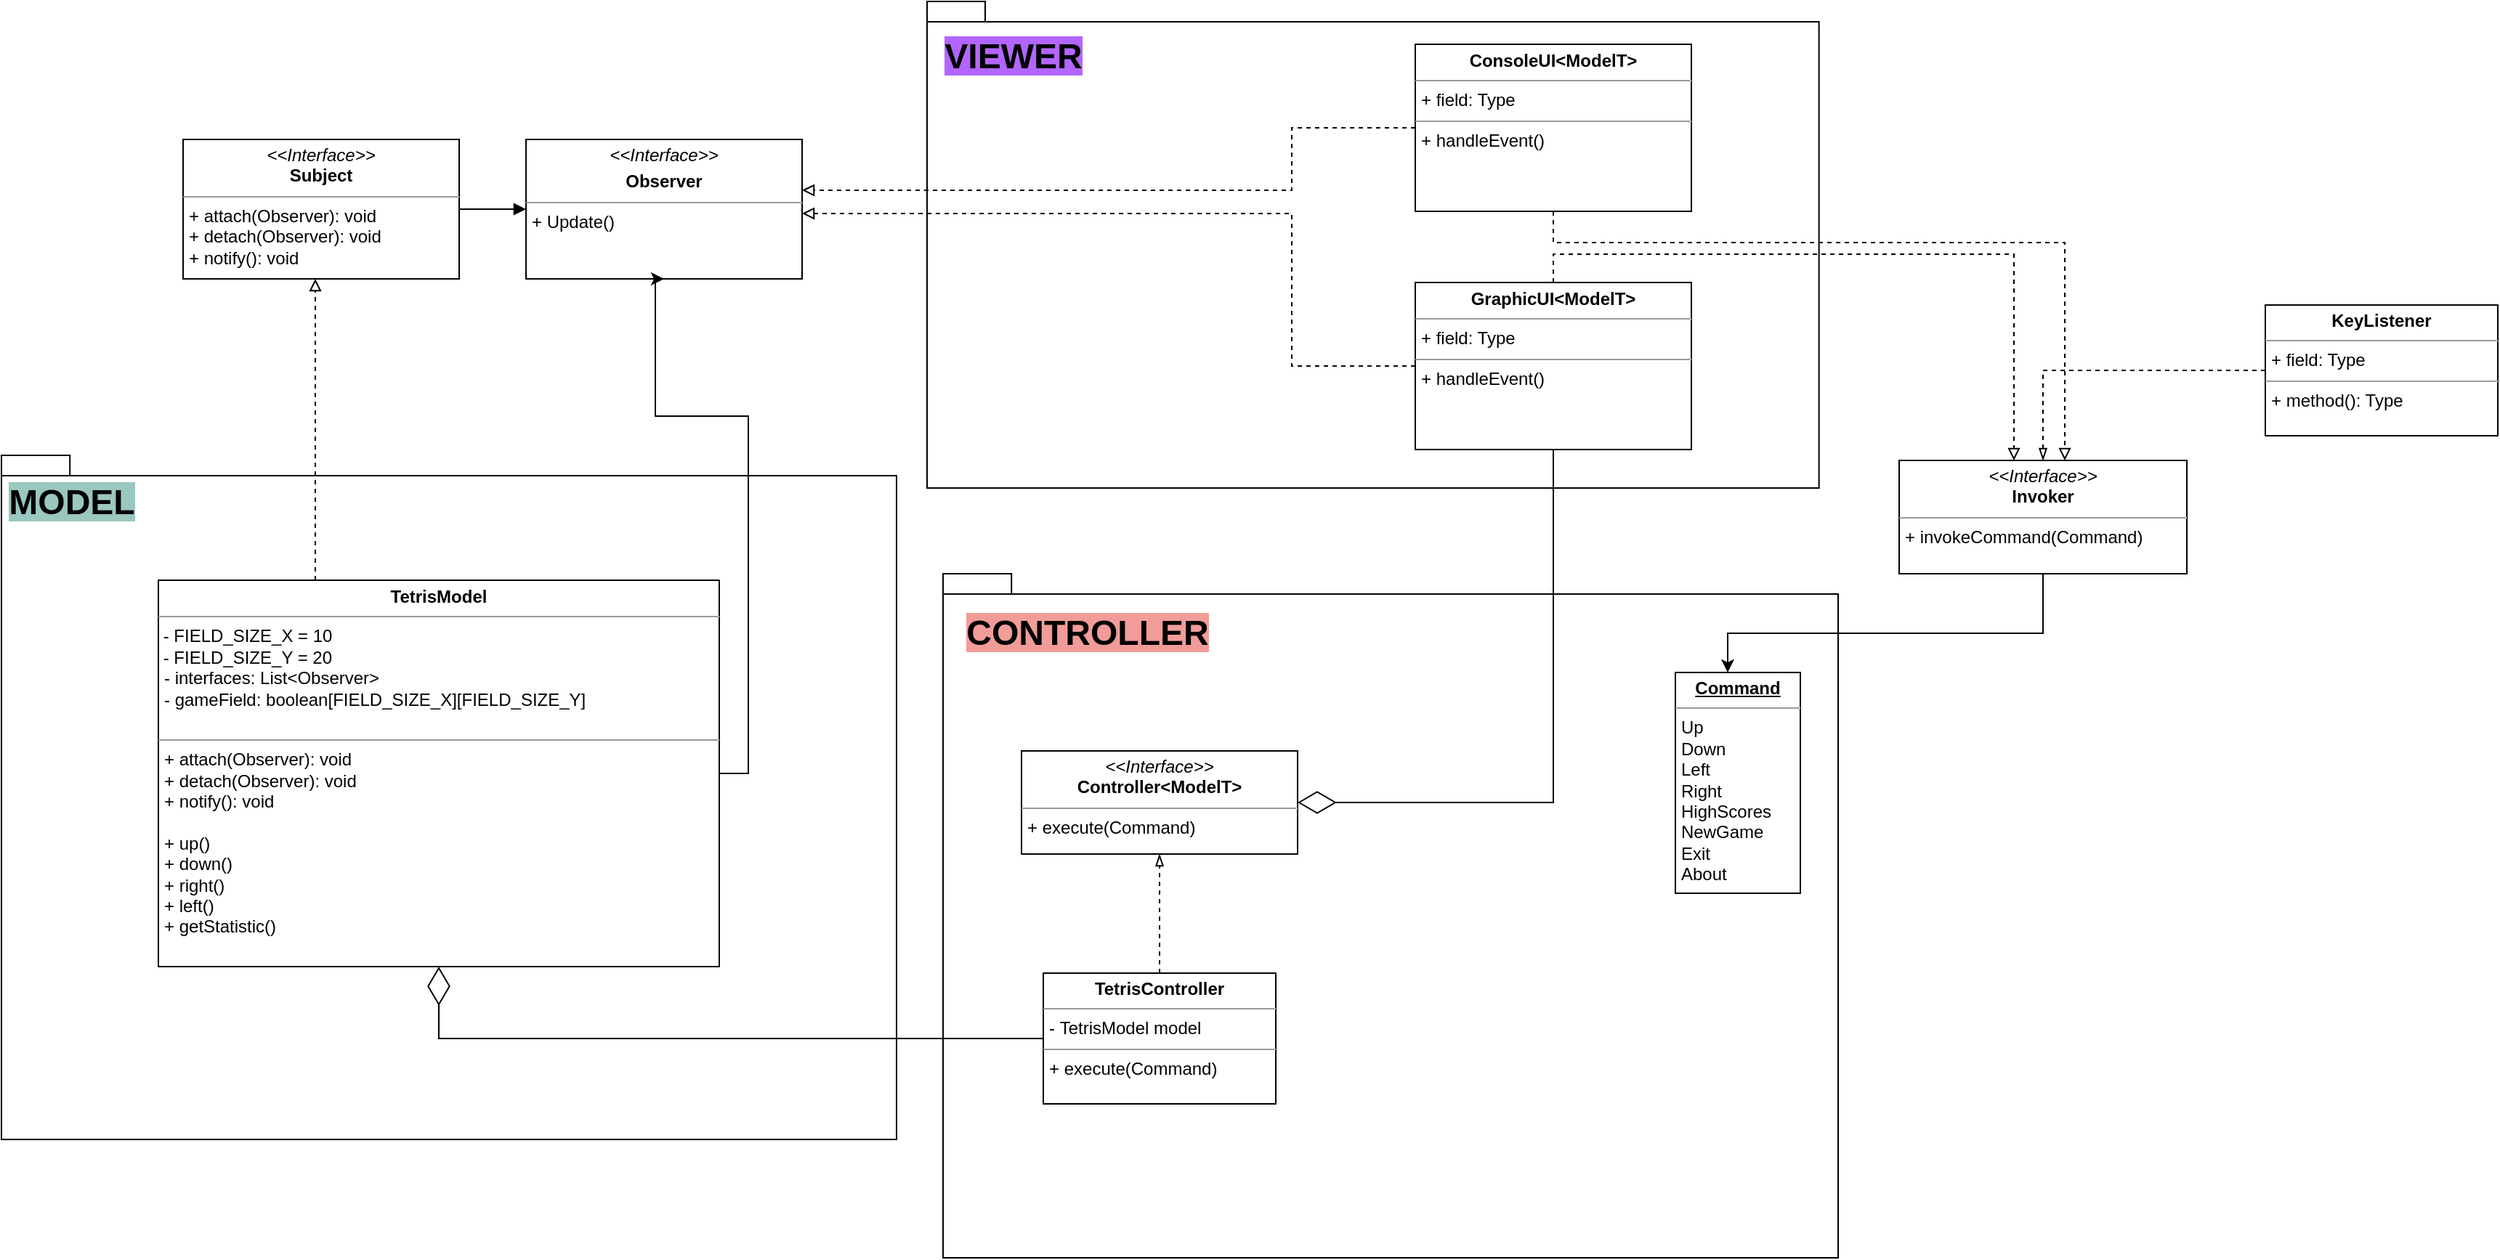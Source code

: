<mxfile version="21.0.8" type="github">
  <diagram name="Page-1" id="e7e014a7-5840-1c2e-5031-d8a46d1fe8dd">
    <mxGraphModel dx="2008" dy="770" grid="0" gridSize="9" guides="1" tooltips="1" connect="1" arrows="1" fold="1" page="1" pageScale="1" pageWidth="2336" pageHeight="1654" background="none" math="0" shadow="0">
      <root>
        <mxCell id="0" />
        <mxCell id="1" parent="0" />
        <mxCell id="1dKruybEC9RbNcdr3tJk-30" value="" style="group" vertex="1" connectable="0" parent="1">
          <mxGeometry x="728" y="682" width="616" height="471" as="geometry" />
        </mxCell>
        <mxCell id="1dKruybEC9RbNcdr3tJk-26" value="" style="shape=folder;fontStyle=1;spacingTop=10;tabWidth=40;tabHeight=14;tabPosition=left;html=1;whiteSpace=wrap;" vertex="1" parent="1dKruybEC9RbNcdr3tJk-30">
          <mxGeometry width="616" height="471" as="geometry" />
        </mxCell>
        <mxCell id="1dKruybEC9RbNcdr3tJk-29" value="&lt;font style=&quot;font-size: 24px; background-color: rgb(241, 156, 153);&quot;&gt;CONTROLLER&lt;/font&gt;" style="text;align=center;fontStyle=1;verticalAlign=middle;spacingLeft=3;spacingRight=3;strokeColor=none;rotatable=0;points=[[0,0.5],[1,0.5]];portConstraint=eastwest;html=1;" vertex="1" parent="1dKruybEC9RbNcdr3tJk-30">
          <mxGeometry x="59" y="28" width="80" height="26" as="geometry" />
        </mxCell>
        <mxCell id="1dKruybEC9RbNcdr3tJk-42" value="&lt;p style=&quot;margin:0px;margin-top:4px;text-align:center;&quot;&gt;&lt;i&gt;&amp;lt;&amp;lt;Interface&amp;gt;&amp;gt;&lt;/i&gt;&lt;br&gt;&lt;b&gt;Controller&amp;lt;ModelT&amp;gt;&lt;/b&gt;&lt;/p&gt;&lt;hr size=&quot;1&quot;&gt;&lt;p style=&quot;margin:0px;margin-left:4px;&quot;&gt;&lt;/p&gt;&lt;p style=&quot;margin:0px;margin-left:4px;&quot;&gt;+ execute(Command)&lt;br&gt;&lt;br&gt;&lt;/p&gt;" style="verticalAlign=top;align=left;overflow=fill;fontSize=12;fontFamily=Helvetica;html=1;whiteSpace=wrap;" vertex="1" parent="1dKruybEC9RbNcdr3tJk-30">
          <mxGeometry x="54" y="122" width="190" height="71" as="geometry" />
        </mxCell>
        <mxCell id="1dKruybEC9RbNcdr3tJk-45" style="edgeStyle=orthogonalEdgeStyle;rounded=0;orthogonalLoop=1;jettySize=auto;html=1;endArrow=blockThin;endFill=0;dashed=1;" edge="1" parent="1dKruybEC9RbNcdr3tJk-30" source="1dKruybEC9RbNcdr3tJk-43" target="1dKruybEC9RbNcdr3tJk-42">
          <mxGeometry relative="1" as="geometry" />
        </mxCell>
        <mxCell id="1dKruybEC9RbNcdr3tJk-43" value="&lt;p style=&quot;margin:0px;margin-top:4px;text-align:center;&quot;&gt;&lt;b&gt;TetrisController&lt;/b&gt;&lt;/p&gt;&lt;hr size=&quot;1&quot;&gt;&lt;p style=&quot;margin:0px;margin-left:4px;&quot;&gt;-&amp;nbsp;&lt;span style=&quot;border-color: var(--border-color); text-align: center;&quot;&gt;TetrisModel&lt;/span&gt;&lt;span style=&quot;background-color: initial;&quot;&gt;&amp;nbsp;model&lt;/span&gt;&lt;/p&gt;&lt;hr size=&quot;1&quot;&gt;&lt;p style=&quot;margin:0px;margin-left:4px;&quot;&gt;+ execute(Command)&lt;/p&gt;" style="verticalAlign=top;align=left;overflow=fill;fontSize=12;fontFamily=Helvetica;html=1;whiteSpace=wrap;" vertex="1" parent="1dKruybEC9RbNcdr3tJk-30">
          <mxGeometry x="69" y="275" width="160" height="90" as="geometry" />
        </mxCell>
        <mxCell id="1dKruybEC9RbNcdr3tJk-41" value="&lt;p style=&quot;margin:0px;margin-top:4px;text-align:center;&quot;&gt;&lt;b&gt;&lt;u&gt;Command&lt;/u&gt;&lt;/b&gt;&lt;/p&gt;&lt;hr size=&quot;1&quot;&gt;&lt;p style=&quot;margin:0px;margin-left:4px;&quot;&gt;&lt;/p&gt;&lt;p style=&quot;margin:0px;margin-left:4px;&quot;&gt;Up&lt;br&gt;Down&lt;/p&gt;&lt;p style=&quot;margin:0px;margin-left:4px;&quot;&gt;Left&lt;/p&gt;&lt;p style=&quot;margin:0px;margin-left:4px;&quot;&gt;Right&lt;/p&gt;&lt;p style=&quot;margin:0px;margin-left:4px;&quot;&gt;HighScores&lt;/p&gt;&lt;p style=&quot;margin:0px;margin-left:4px;&quot;&gt;NewGame&lt;/p&gt;&lt;p style=&quot;margin:0px;margin-left:4px;&quot;&gt;Exit&lt;/p&gt;&lt;p style=&quot;margin:0px;margin-left:4px;&quot;&gt;About&lt;/p&gt;" style="verticalAlign=top;align=left;overflow=fill;fontSize=12;fontFamily=Helvetica;html=1;whiteSpace=wrap;" vertex="1" parent="1dKruybEC9RbNcdr3tJk-30">
          <mxGeometry x="504" y="68" width="86" height="152" as="geometry" />
        </mxCell>
        <mxCell id="1dKruybEC9RbNcdr3tJk-24" value="" style="group" vertex="1" connectable="0" parent="1">
          <mxGeometry x="717" y="288" width="613.82" height="335" as="geometry" />
        </mxCell>
        <mxCell id="1dKruybEC9RbNcdr3tJk-19" value="" style="shape=folder;fontStyle=1;spacingTop=10;tabWidth=40;tabHeight=14;tabPosition=left;html=1;whiteSpace=wrap;" vertex="1" parent="1dKruybEC9RbNcdr3tJk-24">
          <mxGeometry width="613.82" height="335" as="geometry" />
        </mxCell>
        <mxCell id="1dKruybEC9RbNcdr3tJk-23" value="&lt;font style=&quot;font-size: 24px; background-color: rgb(178, 102, 255);&quot;&gt;VIEWER&lt;/font&gt;" style="text;align=center;fontStyle=1;verticalAlign=middle;spacingLeft=3;spacingRight=3;strokeColor=none;rotatable=0;points=[[0,0.5],[1,0.5]];portConstraint=eastwest;html=1;" vertex="1" parent="1dKruybEC9RbNcdr3tJk-24">
          <mxGeometry x="17.686" y="24.449" width="83.23" height="27.05" as="geometry" />
        </mxCell>
        <mxCell id="1dKruybEC9RbNcdr3tJk-22" value="" style="group" vertex="1" connectable="0" parent="1">
          <mxGeometry x="80" y="600.5" width="616" height="471" as="geometry" />
        </mxCell>
        <mxCell id="1dKruybEC9RbNcdr3tJk-20" value="" style="shape=folder;fontStyle=1;spacingTop=10;tabWidth=40;tabHeight=14;tabPosition=left;html=1;whiteSpace=wrap;" vertex="1" parent="1dKruybEC9RbNcdr3tJk-22">
          <mxGeometry width="616" height="471" as="geometry" />
        </mxCell>
        <mxCell id="1dKruybEC9RbNcdr3tJk-21" value="&lt;font style=&quot;font-size: 24px; background-color: rgb(154, 199, 191);&quot;&gt;MODEL&lt;/font&gt;" style="text;align=center;fontStyle=1;verticalAlign=middle;spacingLeft=3;spacingRight=3;strokeColor=none;rotatable=0;points=[[0,0.5],[1,0.5]];portConstraint=eastwest;html=1;" vertex="1" parent="1dKruybEC9RbNcdr3tJk-22">
          <mxGeometry x="8" y="19" width="80" height="26" as="geometry" />
        </mxCell>
        <mxCell id="R4FuggiyyxgRlb8YvIJ8-47" value="&lt;p style=&quot;margin:0px;margin-top:4px;text-align:center;&quot;&gt;&lt;b&gt;TetrisModel&lt;/b&gt;&lt;/p&gt;&lt;hr size=&quot;1&quot;&gt;&amp;nbsp;- FIELD_SIZE_X = 10&lt;br&gt;&amp;nbsp;- FIELD_SIZE_Y = 20&lt;br&gt;&lt;p style=&quot;margin:0px;margin-left:4px;&quot;&gt;- interfaces: List&amp;lt;Observer&amp;gt;&lt;/p&gt;&lt;p style=&quot;margin:0px;margin-left:4px;&quot;&gt;- gameField: boolean[FIELD_SIZE_X][FIELD_SIZE_Y]&lt;/p&gt;&lt;p style=&quot;margin:0px;margin-left:4px;&quot;&gt;&lt;br&gt;&lt;/p&gt;&lt;hr size=&quot;1&quot;&gt;&lt;p style=&quot;border-color: var(--border-color); margin: 0px 0px 0px 4px;&quot;&gt;+ attach(Observer): void&lt;br style=&quot;border-color: var(--border-color);&quot;&gt;+ detach(Observer): void&lt;/p&gt;&lt;p style=&quot;border-color: var(--border-color); margin: 0px 0px 0px 4px;&quot;&gt;+ notify(): void&lt;/p&gt;&lt;p style=&quot;border-color: var(--border-color); margin: 0px 0px 0px 4px;&quot;&gt;&lt;br&gt;&lt;/p&gt;&lt;p style=&quot;border-color: var(--border-color); margin: 0px 0px 0px 4px;&quot;&gt;+ up()&lt;/p&gt;&lt;p style=&quot;border-color: var(--border-color); margin: 0px 0px 0px 4px;&quot;&gt;+ down()&lt;/p&gt;&lt;p style=&quot;border-color: var(--border-color); margin: 0px 0px 0px 4px;&quot;&gt;+ right()&lt;/p&gt;&lt;p style=&quot;border-color: var(--border-color); margin: 0px 0px 0px 4px;&quot;&gt;+ left()&lt;/p&gt;&lt;p style=&quot;border-color: var(--border-color); margin: 0px 0px 0px 4px;&quot;&gt;+ getStatistic()&lt;/p&gt;&lt;p style=&quot;border-color: var(--border-color); margin: 0px 0px 0px 4px;&quot;&gt;&lt;br&gt;&lt;/p&gt;" style="verticalAlign=top;align=left;overflow=fill;fontSize=12;fontFamily=Helvetica;html=1;whiteSpace=wrap;" parent="1dKruybEC9RbNcdr3tJk-22" vertex="1">
          <mxGeometry x="108" y="86" width="386" height="266" as="geometry" />
        </mxCell>
        <mxCell id="1dKruybEC9RbNcdr3tJk-1" style="edgeStyle=orthogonalEdgeStyle;rounded=0;orthogonalLoop=1;jettySize=auto;html=1;endArrow=block;endFill=1;" edge="1" parent="1" source="R4FuggiyyxgRlb8YvIJ8-42" target="R4FuggiyyxgRlb8YvIJ8-48">
          <mxGeometry relative="1" as="geometry" />
        </mxCell>
        <mxCell id="R4FuggiyyxgRlb8YvIJ8-52" style="edgeStyle=orthogonalEdgeStyle;rounded=0;orthogonalLoop=1;jettySize=auto;html=1;endArrow=block;endFill=0;dashed=1;" parent="1" source="R4FuggiyyxgRlb8YvIJ8-46" target="R4FuggiyyxgRlb8YvIJ8-48" edge="1">
          <mxGeometry relative="1" as="geometry">
            <Array as="points">
              <mxPoint x="968" y="539" />
              <mxPoint x="968" y="434" />
            </Array>
          </mxGeometry>
        </mxCell>
        <mxCell id="1dKruybEC9RbNcdr3tJk-48" style="edgeStyle=orthogonalEdgeStyle;rounded=0;orthogonalLoop=1;jettySize=auto;html=1;exitX=0.5;exitY=0;exitDx=0;exitDy=0;dashed=1;endArrow=block;endFill=0;" edge="1" parent="1" source="R4FuggiyyxgRlb8YvIJ8-46" target="1dKruybEC9RbNcdr3tJk-46">
          <mxGeometry relative="1" as="geometry">
            <Array as="points">
              <mxPoint x="1148" y="462" />
              <mxPoint x="1465" y="462" />
            </Array>
          </mxGeometry>
        </mxCell>
        <mxCell id="1dKruybEC9RbNcdr3tJk-56" style="edgeStyle=orthogonalEdgeStyle;rounded=0;orthogonalLoop=1;jettySize=auto;html=1;exitX=0.5;exitY=1;exitDx=0;exitDy=0;entryX=1;entryY=0.5;entryDx=0;entryDy=0;endArrow=diamondThin;endFill=0;endSize=24;" edge="1" parent="1" source="R4FuggiyyxgRlb8YvIJ8-46" target="1dKruybEC9RbNcdr3tJk-42">
          <mxGeometry relative="1" as="geometry" />
        </mxCell>
        <mxCell id="R4FuggiyyxgRlb8YvIJ8-46" value="&lt;p style=&quot;margin:0px;margin-top:4px;text-align:center;&quot;&gt;&lt;b&gt;GraphicUI&amp;lt;ModelT&amp;gt;&lt;/b&gt;&lt;/p&gt;&lt;hr size=&quot;1&quot;&gt;&lt;p style=&quot;margin:0px;margin-left:4px;&quot;&gt;+ field: Type&lt;/p&gt;&lt;hr size=&quot;1&quot;&gt;&lt;p style=&quot;margin:0px;margin-left:4px;&quot;&gt;+ handleEvent()&lt;br&gt;&lt;/p&gt;" style="verticalAlign=top;align=left;overflow=fill;fontSize=12;fontFamily=Helvetica;html=1;whiteSpace=wrap;" parent="1" vertex="1">
          <mxGeometry x="1053" y="481.5" width="190" height="115" as="geometry" />
        </mxCell>
        <mxCell id="R4FuggiyyxgRlb8YvIJ8-48" value="&lt;p style=&quot;margin:0px;margin-top:4px;text-align:center;&quot;&gt;&lt;i&gt;&amp;lt;&amp;lt;Interface&amp;gt;&amp;gt;&lt;/i&gt;&lt;br&gt;&lt;/p&gt;&lt;p style=&quot;margin:0px;margin-top:4px;text-align:center;&quot;&gt;&lt;b style=&quot;border-color: var(--border-color);&quot;&gt;Observer&lt;/b&gt;&lt;br&gt;&lt;/p&gt;&lt;hr size=&quot;1&quot;&gt;&lt;p style=&quot;margin:0px;margin-left:4px;&quot;&gt;+ Update()&lt;/p&gt;" style="verticalAlign=top;align=left;overflow=fill;fontSize=12;fontFamily=Helvetica;html=1;whiteSpace=wrap;" parent="1" vertex="1">
          <mxGeometry x="441" y="383" width="190" height="96" as="geometry" />
        </mxCell>
        <mxCell id="R4FuggiyyxgRlb8YvIJ8-53" style="edgeStyle=orthogonalEdgeStyle;rounded=0;orthogonalLoop=1;jettySize=auto;html=1;endArrow=block;endFill=0;dashed=1;" parent="1" source="R4FuggiyyxgRlb8YvIJ8-51" target="R4FuggiyyxgRlb8YvIJ8-48" edge="1">
          <mxGeometry relative="1" as="geometry">
            <Array as="points">
              <mxPoint x="968" y="375" />
              <mxPoint x="968" y="418" />
            </Array>
          </mxGeometry>
        </mxCell>
        <mxCell id="1dKruybEC9RbNcdr3tJk-49" style="edgeStyle=orthogonalEdgeStyle;rounded=0;orthogonalLoop=1;jettySize=auto;html=1;dashed=1;endArrow=block;endFill=0;" edge="1" parent="1" source="R4FuggiyyxgRlb8YvIJ8-51" target="1dKruybEC9RbNcdr3tJk-46">
          <mxGeometry relative="1" as="geometry">
            <Array as="points">
              <mxPoint x="1148" y="454" />
              <mxPoint x="1500" y="454" />
            </Array>
          </mxGeometry>
        </mxCell>
        <mxCell id="R4FuggiyyxgRlb8YvIJ8-51" value="&lt;p style=&quot;margin:0px;margin-top:4px;text-align:center;&quot;&gt;&lt;b&gt;ConsoleUI&amp;lt;ModelT&amp;gt;&lt;/b&gt;&lt;/p&gt;&lt;hr size=&quot;1&quot;&gt;&lt;p style=&quot;margin:0px;margin-left:4px;&quot;&gt;+ field: Type&lt;/p&gt;&lt;hr size=&quot;1&quot;&gt;&lt;p style=&quot;margin:0px;margin-left:4px;&quot;&gt;+ handleEvent()&lt;br&gt;&lt;/p&gt;" style="verticalAlign=top;align=left;overflow=fill;fontSize=12;fontFamily=Helvetica;html=1;whiteSpace=wrap;" parent="1" vertex="1">
          <mxGeometry x="1053" y="317.5" width="190" height="115" as="geometry" />
        </mxCell>
        <mxCell id="R4FuggiyyxgRlb8YvIJ8-42" value="&lt;p style=&quot;margin:0px;margin-top:4px;text-align:center;&quot;&gt;&lt;i&gt;&amp;lt;&amp;lt;Interface&amp;gt;&amp;gt;&lt;/i&gt;&lt;br&gt;&lt;b&gt;Subject&lt;/b&gt;&lt;/p&gt;&lt;hr size=&quot;1&quot;&gt;&lt;p style=&quot;margin:0px;margin-left:4px;&quot;&gt;+ attach(Observer): void&lt;br&gt;+ detach(Observer): void&lt;/p&gt;&lt;p style=&quot;margin:0px;margin-left:4px;&quot;&gt;+ notify(): void&lt;/p&gt;" style="verticalAlign=top;align=left;overflow=fill;fontSize=12;fontFamily=Helvetica;html=1;whiteSpace=wrap;" parent="1" vertex="1">
          <mxGeometry x="205" y="383" width="190" height="96" as="geometry" />
        </mxCell>
        <mxCell id="R4FuggiyyxgRlb8YvIJ8-44" style="edgeStyle=orthogonalEdgeStyle;rounded=0;orthogonalLoop=1;jettySize=auto;html=1;exitX=0.5;exitY=1;exitDx=0;exitDy=0;" parent="1" source="R4FuggiyyxgRlb8YvIJ8-42" target="R4FuggiyyxgRlb8YvIJ8-42" edge="1">
          <mxGeometry relative="1" as="geometry" />
        </mxCell>
        <mxCell id="R4FuggiyyxgRlb8YvIJ8-49" style="edgeStyle=orthogonalEdgeStyle;rounded=0;orthogonalLoop=1;jettySize=auto;html=1;dashed=1;endArrow=block;endFill=0;" parent="1" source="R4FuggiyyxgRlb8YvIJ8-47" target="R4FuggiyyxgRlb8YvIJ8-42" edge="1">
          <mxGeometry relative="1" as="geometry">
            <Array as="points">
              <mxPoint x="296" y="544.5" />
              <mxPoint x="296" y="544.5" />
            </Array>
          </mxGeometry>
        </mxCell>
        <mxCell id="1dKruybEC9RbNcdr3tJk-37" style="edgeStyle=orthogonalEdgeStyle;rounded=0;orthogonalLoop=1;jettySize=auto;html=1;entryX=0.5;entryY=1;entryDx=0;entryDy=0;" edge="1" parent="1" source="R4FuggiyyxgRlb8YvIJ8-47" target="R4FuggiyyxgRlb8YvIJ8-48">
          <mxGeometry relative="1" as="geometry">
            <Array as="points">
              <mxPoint x="594" y="819.5" />
              <mxPoint x="594" y="573.5" />
              <mxPoint x="530" y="573.5" />
            </Array>
          </mxGeometry>
        </mxCell>
        <mxCell id="1dKruybEC9RbNcdr3tJk-47" style="edgeStyle=orthogonalEdgeStyle;rounded=0;orthogonalLoop=1;jettySize=auto;html=1;" edge="1" parent="1" source="1dKruybEC9RbNcdr3tJk-46" target="1dKruybEC9RbNcdr3tJk-41">
          <mxGeometry relative="1" as="geometry">
            <Array as="points">
              <mxPoint x="1485" y="723" />
              <mxPoint x="1268" y="723" />
            </Array>
          </mxGeometry>
        </mxCell>
        <mxCell id="1dKruybEC9RbNcdr3tJk-46" value="&lt;p style=&quot;margin:0px;margin-top:4px;text-align:center;&quot;&gt;&lt;i&gt;&amp;lt;&amp;lt;Interface&amp;gt;&amp;gt;&lt;/i&gt;&lt;br&gt;&lt;b&gt;Invoker&lt;/b&gt;&lt;/p&gt;&lt;hr size=&quot;1&quot;&gt;&lt;p style=&quot;margin:0px;margin-left:4px;&quot;&gt;&lt;/p&gt;&lt;p style=&quot;margin:0px;margin-left:4px;&quot;&gt;+ invokeCommand(Command)&lt;br&gt;&lt;/p&gt;" style="verticalAlign=top;align=left;overflow=fill;fontSize=12;fontFamily=Helvetica;html=1;whiteSpace=wrap;" vertex="1" parent="1">
          <mxGeometry x="1386" y="604" width="198" height="78" as="geometry" />
        </mxCell>
        <mxCell id="1dKruybEC9RbNcdr3tJk-50" style="edgeStyle=orthogonalEdgeStyle;rounded=0;orthogonalLoop=1;jettySize=auto;html=1;endArrow=diamondThin;endFill=0;targetPerimeterSpacing=0;endSize=24;startSize=9;" edge="1" parent="1" source="1dKruybEC9RbNcdr3tJk-43" target="R4FuggiyyxgRlb8YvIJ8-47">
          <mxGeometry relative="1" as="geometry">
            <Array as="points">
              <mxPoint x="381" y="1002" />
            </Array>
          </mxGeometry>
        </mxCell>
        <mxCell id="1dKruybEC9RbNcdr3tJk-58" style="edgeStyle=orthogonalEdgeStyle;rounded=0;orthogonalLoop=1;jettySize=auto;html=1;entryX=0.5;entryY=0;entryDx=0;entryDy=0;endArrow=blockThin;endFill=0;dashed=1;" edge="1" parent="1" source="1dKruybEC9RbNcdr3tJk-57" target="1dKruybEC9RbNcdr3tJk-46">
          <mxGeometry relative="1" as="geometry" />
        </mxCell>
        <mxCell id="1dKruybEC9RbNcdr3tJk-57" value="&lt;p style=&quot;margin:0px;margin-top:4px;text-align:center;&quot;&gt;&lt;b&gt;KeyListener&lt;/b&gt;&lt;/p&gt;&lt;hr size=&quot;1&quot;&gt;&lt;p style=&quot;margin:0px;margin-left:4px;&quot;&gt;+ field: Type&lt;/p&gt;&lt;hr size=&quot;1&quot;&gt;&lt;p style=&quot;margin:0px;margin-left:4px;&quot;&gt;+ method(): Type&lt;/p&gt;" style="verticalAlign=top;align=left;overflow=fill;fontSize=12;fontFamily=Helvetica;html=1;whiteSpace=wrap;" vertex="1" parent="1">
          <mxGeometry x="1638" y="497" width="160" height="90" as="geometry" />
        </mxCell>
      </root>
    </mxGraphModel>
  </diagram>
</mxfile>
